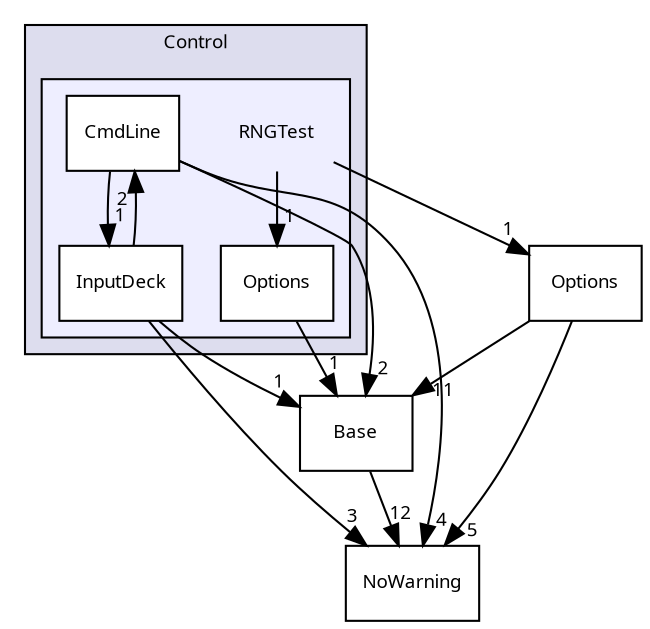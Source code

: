 digraph "/tmp/q/quinoa/src/Control/RNGTest" {
  bgcolor=transparent;
  compound=true
  node [ fontsize="9", fontname="sans-serif"];
  edge [ labelfontsize="9", labelfontname="sans-serif"];
  subgraph clusterdir_3ff0826a6d651abbf0f532354e1ac7dc {
    graph [ bgcolor="#ddddee", pencolor="black", label="Control" fontname="sans-serif", fontsize="9", URL="dir_3ff0826a6d651abbf0f532354e1ac7dc.html"]
  subgraph clusterdir_35b2c9cb105c6c8787fd497d1800db86 {
    graph [ bgcolor="#eeeeff", pencolor="black", label="" URL="dir_35b2c9cb105c6c8787fd497d1800db86.html"];
    dir_35b2c9cb105c6c8787fd497d1800db86 [shape=plaintext label="RNGTest"];
    dir_01be17f5dd69f4839eb7e35cb3e81b29 [shape=box label="CmdLine" color="black" fillcolor="white" style="filled" URL="dir_01be17f5dd69f4839eb7e35cb3e81b29.html"];
    dir_464151188685e607439f3e3e7db189fd [shape=box label="InputDeck" color="black" fillcolor="white" style="filled" URL="dir_464151188685e607439f3e3e7db189fd.html"];
    dir_f6d038768dd110378d1df3319d32696e [shape=box label="Options" color="black" fillcolor="white" style="filled" URL="dir_f6d038768dd110378d1df3319d32696e.html"];
  }
  }
  dir_ec1cf62c000f17e7048c6127480956ca [shape=box label="Options" URL="dir_ec1cf62c000f17e7048c6127480956ca.html"];
  dir_7e34f0efff2ff25c5f7cf9ee4af7a0ce [shape=box label="NoWarning" URL="dir_7e34f0efff2ff25c5f7cf9ee4af7a0ce.html"];
  dir_4814b1a558d470c33d85e65dbde02eaa [shape=box label="Base" URL="dir_4814b1a558d470c33d85e65dbde02eaa.html"];
  dir_01be17f5dd69f4839eb7e35cb3e81b29->dir_7e34f0efff2ff25c5f7cf9ee4af7a0ce [headlabel="4", labeldistance=1.5 headhref="dir_000014_000034.html"];
  dir_01be17f5dd69f4839eb7e35cb3e81b29->dir_4814b1a558d470c33d85e65dbde02eaa [headlabel="2", labeldistance=1.5 headhref="dir_000014_000002.html"];
  dir_01be17f5dd69f4839eb7e35cb3e81b29->dir_464151188685e607439f3e3e7db189fd [headlabel="1", labeldistance=1.5 headhref="dir_000014_000015.html"];
  dir_f6d038768dd110378d1df3319d32696e->dir_4814b1a558d470c33d85e65dbde02eaa [headlabel="1", labeldistance=1.5 headhref="dir_000024_000002.html"];
  dir_ec1cf62c000f17e7048c6127480956ca->dir_7e34f0efff2ff25c5f7cf9ee4af7a0ce [headlabel="5", labeldistance=1.5 headhref="dir_000022_000034.html"];
  dir_ec1cf62c000f17e7048c6127480956ca->dir_4814b1a558d470c33d85e65dbde02eaa [headlabel="11", labeldistance=1.5 headhref="dir_000022_000002.html"];
  dir_35b2c9cb105c6c8787fd497d1800db86->dir_f6d038768dd110378d1df3319d32696e [headlabel="1", labeldistance=1.5 headhref="dir_000006_000024.html"];
  dir_35b2c9cb105c6c8787fd497d1800db86->dir_ec1cf62c000f17e7048c6127480956ca [headlabel="1", labeldistance=1.5 headhref="dir_000006_000022.html"];
  dir_4814b1a558d470c33d85e65dbde02eaa->dir_7e34f0efff2ff25c5f7cf9ee4af7a0ce [headlabel="12", labeldistance=1.5 headhref="dir_000002_000034.html"];
  dir_464151188685e607439f3e3e7db189fd->dir_01be17f5dd69f4839eb7e35cb3e81b29 [headlabel="2", labeldistance=1.5 headhref="dir_000015_000014.html"];
  dir_464151188685e607439f3e3e7db189fd->dir_7e34f0efff2ff25c5f7cf9ee4af7a0ce [headlabel="3", labeldistance=1.5 headhref="dir_000015_000034.html"];
  dir_464151188685e607439f3e3e7db189fd->dir_4814b1a558d470c33d85e65dbde02eaa [headlabel="1", labeldistance=1.5 headhref="dir_000015_000002.html"];
}
